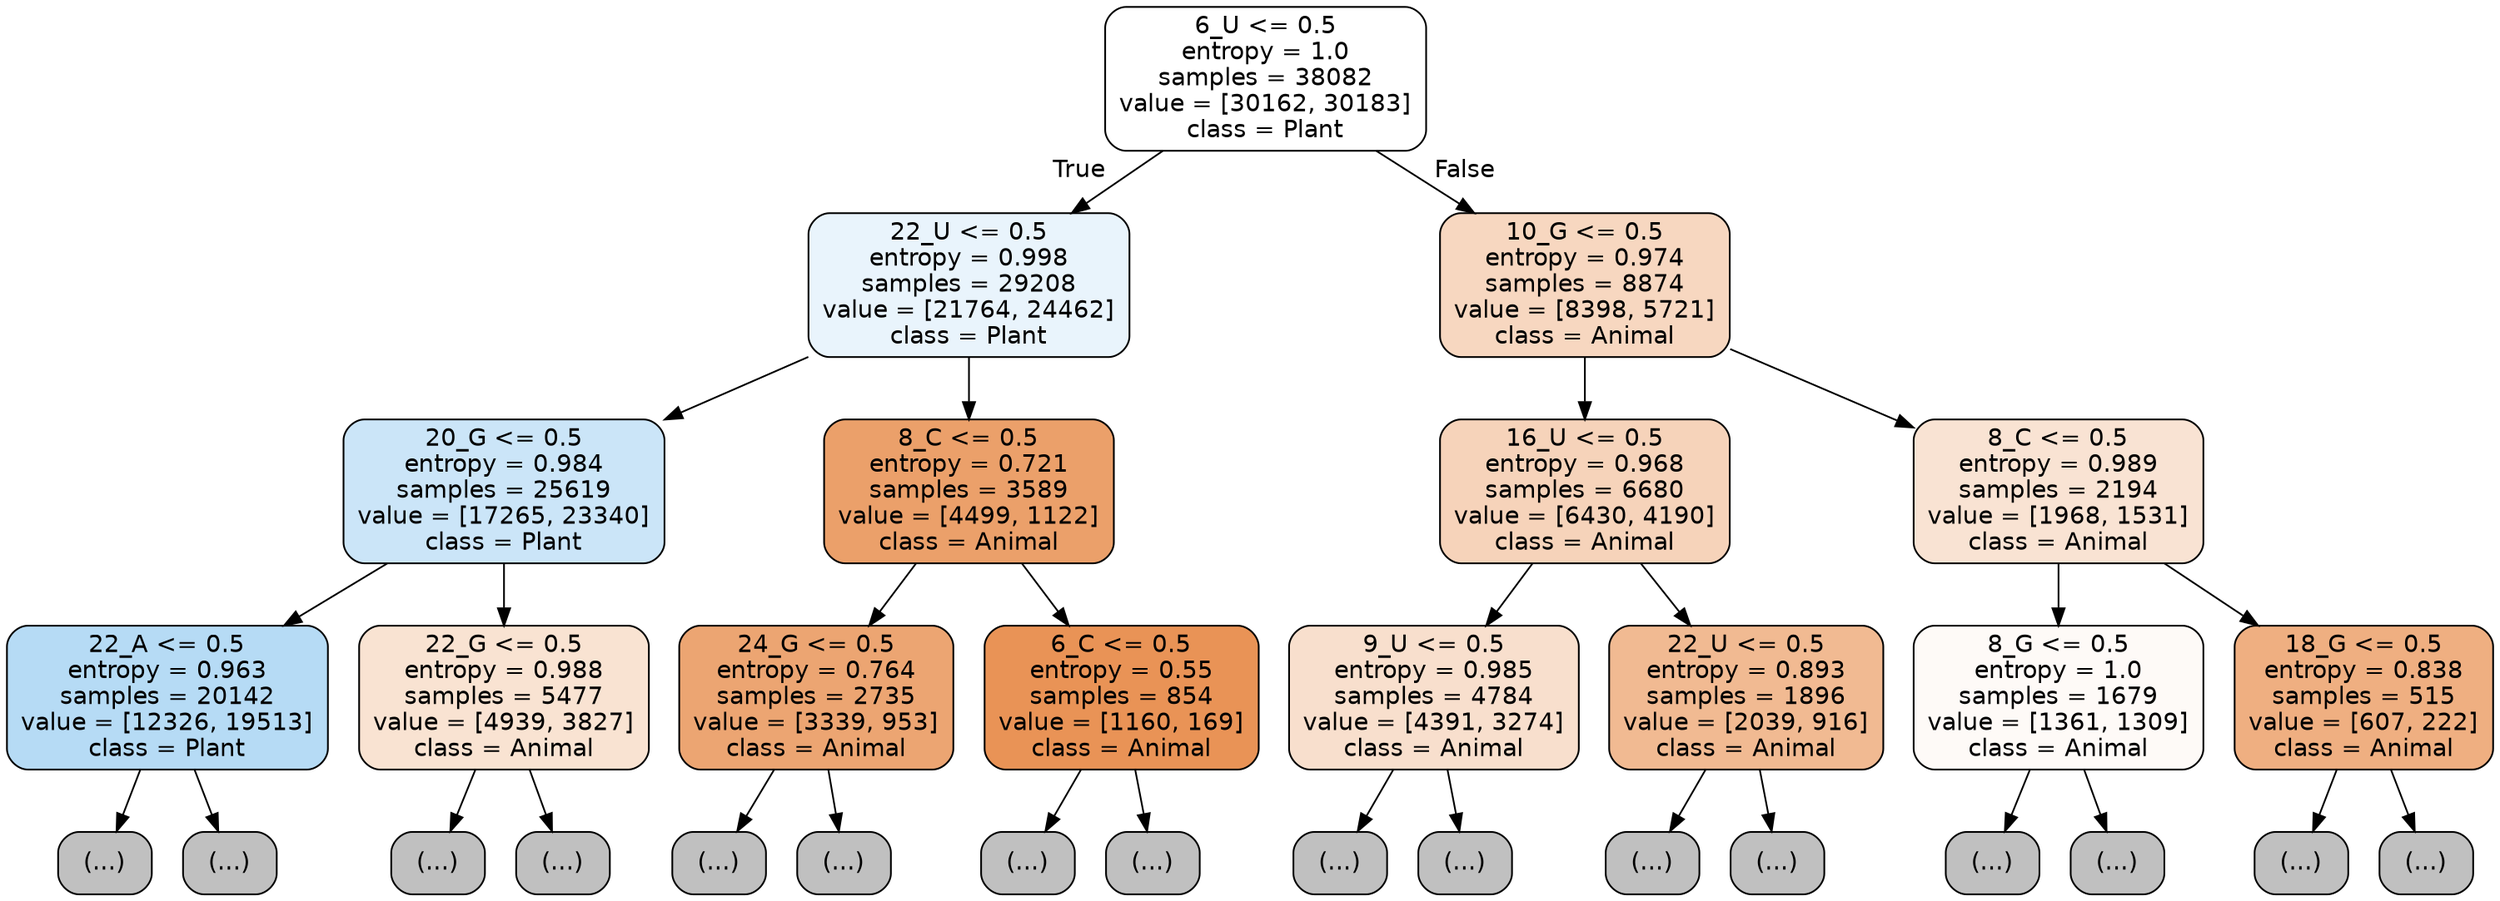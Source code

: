 digraph Tree {
node [shape=box, style="filled, rounded", color="black", fontname="helvetica"] ;
edge [fontname="helvetica"] ;
0 [label="6_U <= 0.5\nentropy = 1.0\nsamples = 38082\nvalue = [30162, 30183]\nclass = Plant", fillcolor="#ffffff"] ;
1 [label="22_U <= 0.5\nentropy = 0.998\nsamples = 29208\nvalue = [21764, 24462]\nclass = Plant", fillcolor="#e9f4fc"] ;
0 -> 1 [labeldistance=2.5, labelangle=45, headlabel="True"] ;
2 [label="20_G <= 0.5\nentropy = 0.984\nsamples = 25619\nvalue = [17265, 23340]\nclass = Plant", fillcolor="#cbe5f8"] ;
1 -> 2 ;
3 [label="22_A <= 0.5\nentropy = 0.963\nsamples = 20142\nvalue = [12326, 19513]\nclass = Plant", fillcolor="#b6dbf5"] ;
2 -> 3 ;
4 [label="(...)", fillcolor="#C0C0C0"] ;
3 -> 4 ;
7183 [label="(...)", fillcolor="#C0C0C0"] ;
3 -> 7183 ;
8236 [label="22_G <= 0.5\nentropy = 0.988\nsamples = 5477\nvalue = [4939, 3827]\nclass = Animal", fillcolor="#f9e3d2"] ;
2 -> 8236 ;
8237 [label="(...)", fillcolor="#C0C0C0"] ;
8236 -> 8237 ;
10688 [label="(...)", fillcolor="#C0C0C0"] ;
8236 -> 10688 ;
11005 [label="8_C <= 0.5\nentropy = 0.721\nsamples = 3589\nvalue = [4499, 1122]\nclass = Animal", fillcolor="#eba06a"] ;
1 -> 11005 ;
11006 [label="24_G <= 0.5\nentropy = 0.764\nsamples = 2735\nvalue = [3339, 953]\nclass = Animal", fillcolor="#eca572"] ;
11005 -> 11006 ;
11007 [label="(...)", fillcolor="#C0C0C0"] ;
11006 -> 11007 ;
12046 [label="(...)", fillcolor="#C0C0C0"] ;
11006 -> 12046 ;
12097 [label="6_C <= 0.5\nentropy = 0.55\nsamples = 854\nvalue = [1160, 169]\nclass = Animal", fillcolor="#e99356"] ;
11005 -> 12097 ;
12098 [label="(...)", fillcolor="#C0C0C0"] ;
12097 -> 12098 ;
12311 [label="(...)", fillcolor="#C0C0C0"] ;
12097 -> 12311 ;
12382 [label="10_G <= 0.5\nentropy = 0.974\nsamples = 8874\nvalue = [8398, 5721]\nclass = Animal", fillcolor="#f7d7c0"] ;
0 -> 12382 [labeldistance=2.5, labelangle=-45, headlabel="False"] ;
12383 [label="16_U <= 0.5\nentropy = 0.968\nsamples = 6680\nvalue = [6430, 4190]\nclass = Animal", fillcolor="#f6d3ba"] ;
12382 -> 12383 ;
12384 [label="9_U <= 0.5\nentropy = 0.985\nsamples = 4784\nvalue = [4391, 3274]\nclass = Animal", fillcolor="#f8dfcd"] ;
12383 -> 12384 ;
12385 [label="(...)", fillcolor="#C0C0C0"] ;
12384 -> 12385 ;
14046 [label="(...)", fillcolor="#C0C0C0"] ;
12384 -> 14046 ;
14689 [label="22_U <= 0.5\nentropy = 0.893\nsamples = 1896\nvalue = [2039, 916]\nclass = Animal", fillcolor="#f1ba92"] ;
12383 -> 14689 ;
14690 [label="(...)", fillcolor="#C0C0C0"] ;
14689 -> 14690 ;
15567 [label="(...)", fillcolor="#C0C0C0"] ;
14689 -> 15567 ;
15686 [label="8_C <= 0.5\nentropy = 0.989\nsamples = 2194\nvalue = [1968, 1531]\nclass = Animal", fillcolor="#f9e3d3"] ;
12382 -> 15686 ;
15687 [label="8_G <= 0.5\nentropy = 1.0\nsamples = 1679\nvalue = [1361, 1309]\nclass = Animal", fillcolor="#fefaf7"] ;
15686 -> 15687 ;
15688 [label="(...)", fillcolor="#C0C0C0"] ;
15687 -> 15688 ;
16279 [label="(...)", fillcolor="#C0C0C0"] ;
15687 -> 16279 ;
16564 [label="18_G <= 0.5\nentropy = 0.838\nsamples = 515\nvalue = [607, 222]\nclass = Animal", fillcolor="#efaf81"] ;
15686 -> 16564 ;
16565 [label="(...)", fillcolor="#C0C0C0"] ;
16564 -> 16565 ;
16738 [label="(...)", fillcolor="#C0C0C0"] ;
16564 -> 16738 ;
}